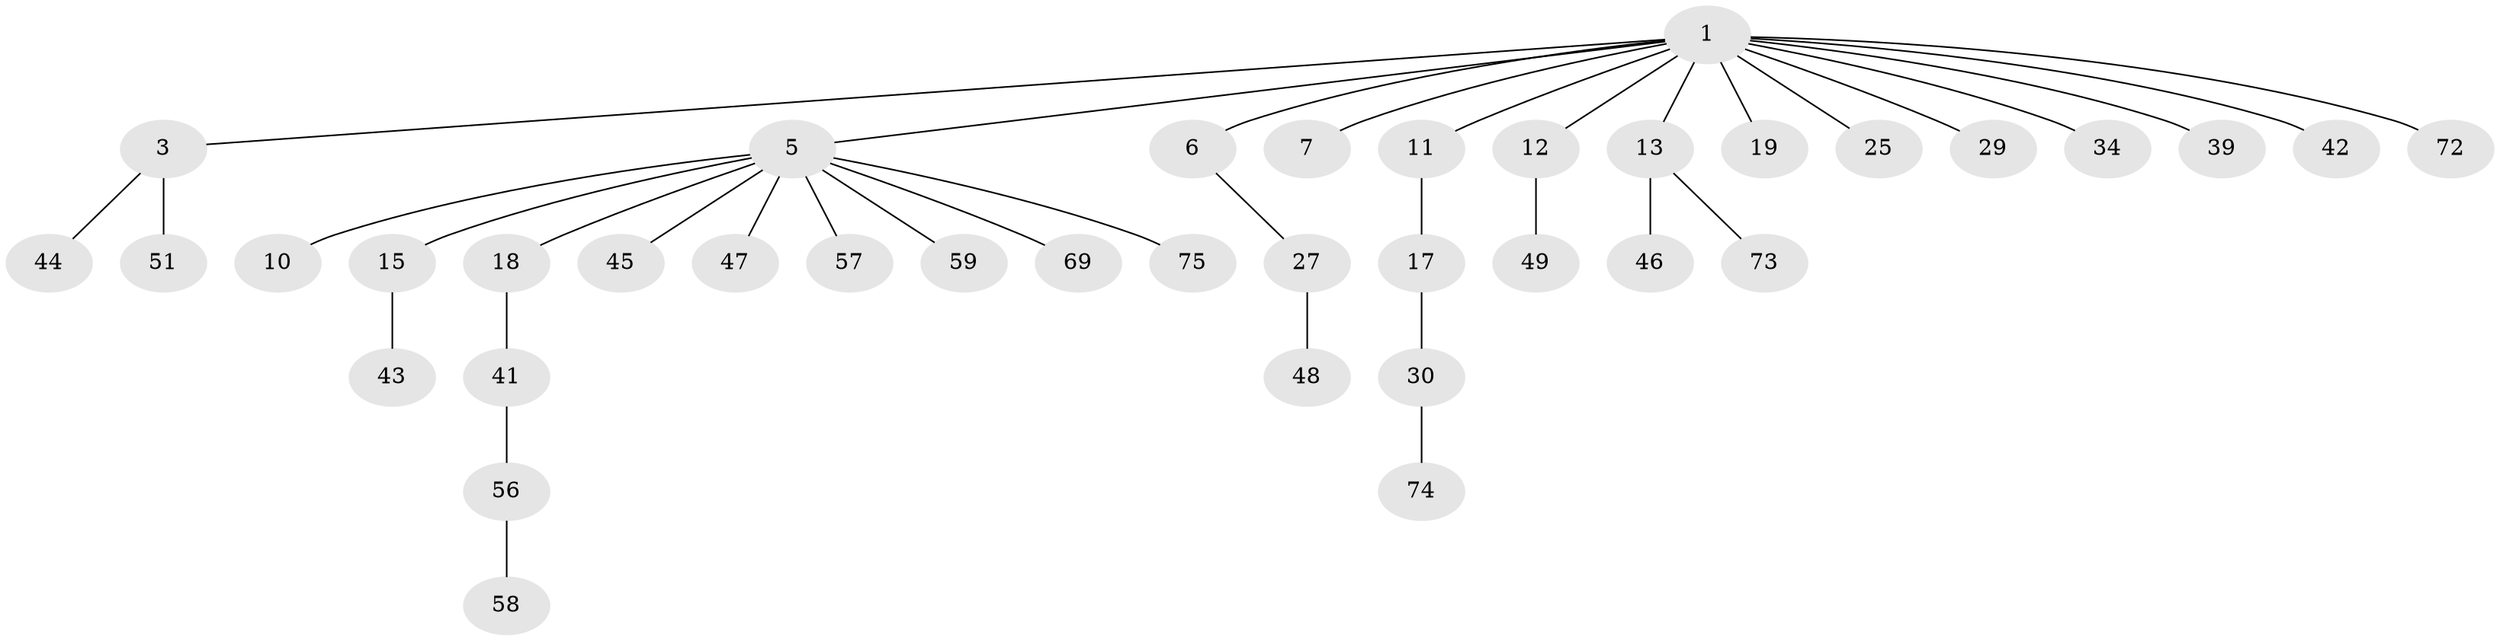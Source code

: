 // original degree distribution, {7: 0.025974025974025976, 2: 0.3246753246753247, 3: 0.1038961038961039, 5: 0.025974025974025976, 6: 0.012987012987012988, 4: 0.03896103896103896, 1: 0.4675324675324675}
// Generated by graph-tools (version 1.1) at 2025/15/03/09/25 04:15:26]
// undirected, 38 vertices, 37 edges
graph export_dot {
graph [start="1"]
  node [color=gray90,style=filled];
  1 [super="+2+4+9"];
  3;
  5 [super="+8+14"];
  6;
  7 [super="+52"];
  10 [super="+54"];
  11 [super="+28"];
  12 [super="+60"];
  13 [super="+22+32"];
  15 [super="+38"];
  17;
  18;
  19 [super="+55"];
  25 [super="+53"];
  27 [super="+37"];
  29;
  30 [super="+67+35+36"];
  34;
  39;
  41;
  42 [super="+50"];
  43 [super="+70"];
  44;
  45;
  46;
  47;
  48;
  49;
  51;
  56;
  57;
  58;
  59;
  69;
  72;
  73;
  74;
  75;
  1 -- 3;
  1 -- 7;
  1 -- 12;
  1 -- 25;
  1 -- 11;
  1 -- 19;
  1 -- 5;
  1 -- 6;
  1 -- 34;
  1 -- 29;
  1 -- 39;
  1 -- 72;
  1 -- 42;
  1 -- 13;
  3 -- 44;
  3 -- 51;
  5 -- 10;
  5 -- 15;
  5 -- 47;
  5 -- 59;
  5 -- 57;
  5 -- 75;
  5 -- 18;
  5 -- 45;
  5 -- 69;
  6 -- 27;
  11 -- 17;
  12 -- 49;
  13 -- 73;
  13 -- 46;
  15 -- 43;
  17 -- 30;
  18 -- 41;
  27 -- 48;
  30 -- 74;
  41 -- 56;
  56 -- 58;
}
